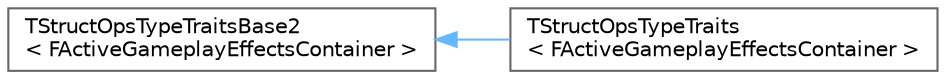 digraph "Graphical Class Hierarchy"
{
 // INTERACTIVE_SVG=YES
 // LATEX_PDF_SIZE
  bgcolor="transparent";
  edge [fontname=Helvetica,fontsize=10,labelfontname=Helvetica,labelfontsize=10];
  node [fontname=Helvetica,fontsize=10,shape=box,height=0.2,width=0.4];
  rankdir="LR";
  Node0 [id="Node000000",label="TStructOpsTypeTraitsBase2\l\< FActiveGameplayEffectsContainer \>",height=0.2,width=0.4,color="grey40", fillcolor="white", style="filled",URL="$d9/df0/structTStructOpsTypeTraitsBase2.html",tooltip=" "];
  Node0 -> Node1 [id="edge8454_Node000000_Node000001",dir="back",color="steelblue1",style="solid",tooltip=" "];
  Node1 [id="Node000001",label="TStructOpsTypeTraits\l\< FActiveGameplayEffectsContainer \>",height=0.2,width=0.4,color="grey40", fillcolor="white", style="filled",URL="$d6/d02/structTStructOpsTypeTraits_3_01FActiveGameplayEffectsContainer_01_4.html",tooltip="Active GameplayEffects Container -Bucket of ActiveGameplayEffects -Needed for FFastArraySerialization..."];
}
